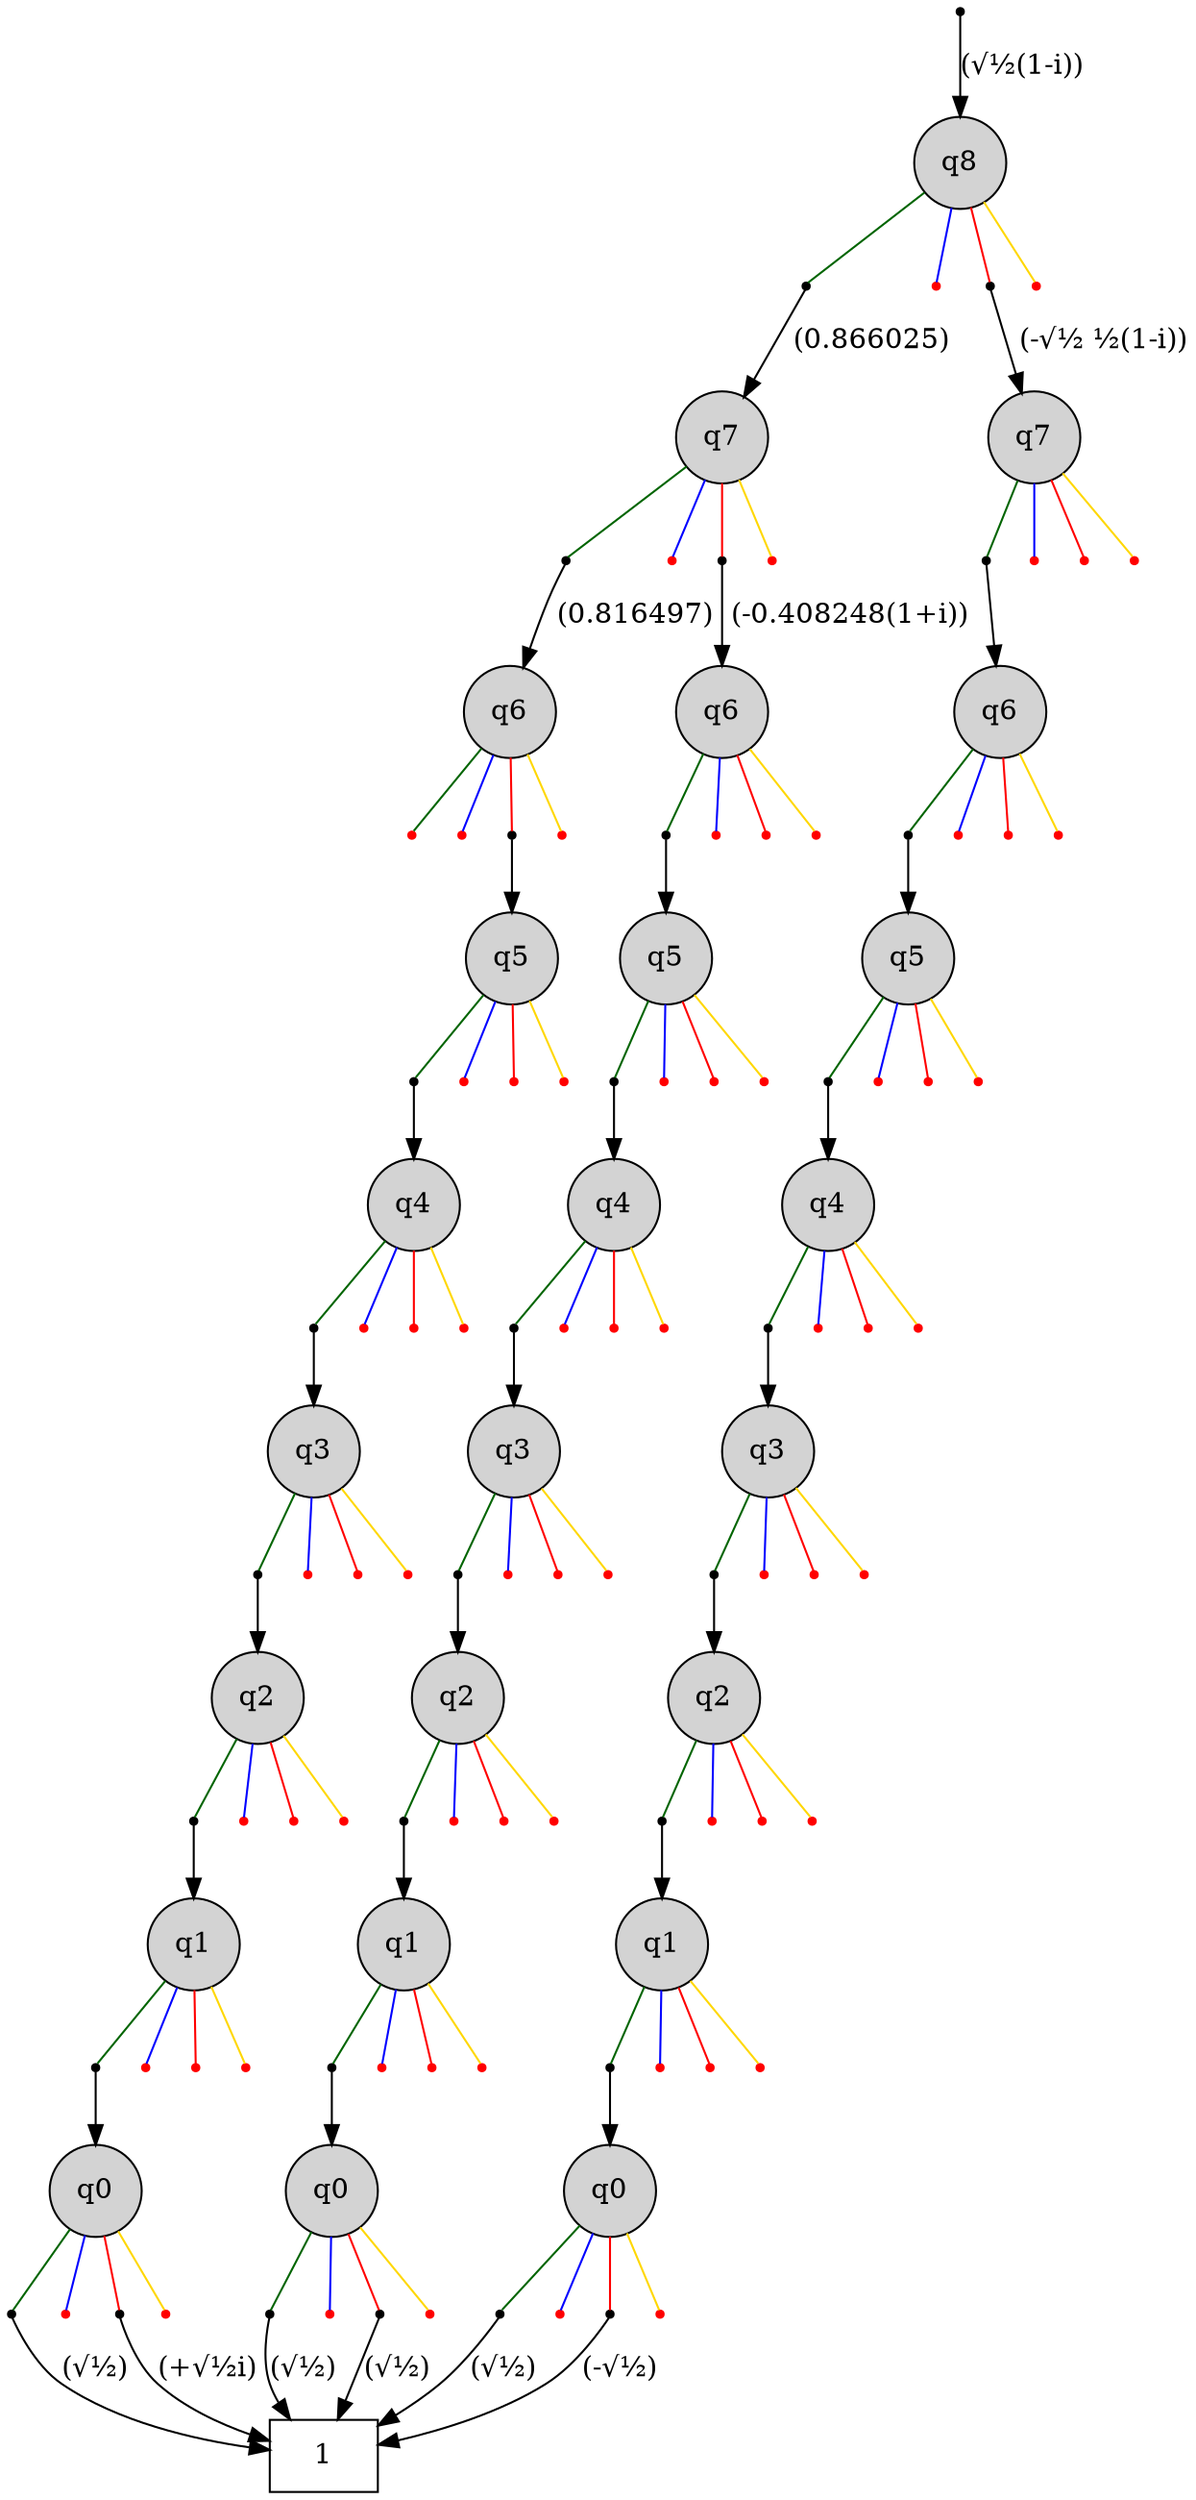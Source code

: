 digraph "DD" {
graph [center=true, ordering=out];
node [shape=circle, center=true];
"T" [ shape = box, label="1" ];
"R" [label="", shape=point];
"0" [ label="q8" ,style=filled, fillcolor=lightgray ];
"0h0"  [label="", shape=point];
"0h1"  [label="", shape=point , fillcolor=red, color=red];
"0h2"  [label="", shape=point];
"0h3"  [label="", shape=point , fillcolor=red, color=red];
"1" [ label="q7" ,style=filled, fillcolor=lightgray ];
"1h0"  [label="", shape=point];
"1h1"  [label="", shape=point , fillcolor=red, color=red];
"1h2"  [label="", shape=point];
"1h3"  [label="", shape=point , fillcolor=red, color=red];
"2" [ label="q7" ,style=filled, fillcolor=lightgray ];
"2h0"  [label="", shape=point];
"2h1"  [label="", shape=point , fillcolor=red, color=red];
"2h2"  [label="", shape=point , fillcolor=red, color=red];
"2h3"  [label="", shape=point , fillcolor=red, color=red];
"3" [ label="q6" ,style=filled, fillcolor=lightgray ];
"3h0"  [label="", shape=point , fillcolor=red, color=red];
"3h1"  [label="", shape=point , fillcolor=red, color=red];
"3h2"  [label="", shape=point];
"3h3"  [label="", shape=point , fillcolor=red, color=red];
"4" [ label="q6" ,style=filled, fillcolor=lightgray ];
"4h0"  [label="", shape=point];
"4h1"  [label="", shape=point , fillcolor=red, color=red];
"4h2"  [label="", shape=point , fillcolor=red, color=red];
"4h3"  [label="", shape=point , fillcolor=red, color=red];
"5" [ label="q6" ,style=filled, fillcolor=lightgray ];
"5h0"  [label="", shape=point];
"5h1"  [label="", shape=point , fillcolor=red, color=red];
"5h2"  [label="", shape=point , fillcolor=red, color=red];
"5h3"  [label="", shape=point , fillcolor=red, color=red];
"6" [ label="q5" ,style=filled, fillcolor=lightgray ];
"6h0"  [label="", shape=point];
"6h1"  [label="", shape=point , fillcolor=red, color=red];
"6h2"  [label="", shape=point , fillcolor=red, color=red];
"6h3"  [label="", shape=point , fillcolor=red, color=red];
"7" [ label="q5" ,style=filled, fillcolor=lightgray ];
"7h0"  [label="", shape=point];
"7h1"  [label="", shape=point , fillcolor=red, color=red];
"7h2"  [label="", shape=point , fillcolor=red, color=red];
"7h3"  [label="", shape=point , fillcolor=red, color=red];
"8" [ label="q5" ,style=filled, fillcolor=lightgray ];
"8h0"  [label="", shape=point];
"8h1"  [label="", shape=point , fillcolor=red, color=red];
"8h2"  [label="", shape=point , fillcolor=red, color=red];
"8h3"  [label="", shape=point , fillcolor=red, color=red];
"9" [ label="q4" ,style=filled, fillcolor=lightgray ];
"9h0"  [label="", shape=point];
"9h1"  [label="", shape=point , fillcolor=red, color=red];
"9h2"  [label="", shape=point , fillcolor=red, color=red];
"9h3"  [label="", shape=point , fillcolor=red, color=red];
"10" [ label="q4" ,style=filled, fillcolor=lightgray ];
"10h0"  [label="", shape=point];
"10h1"  [label="", shape=point , fillcolor=red, color=red];
"10h2"  [label="", shape=point , fillcolor=red, color=red];
"10h3"  [label="", shape=point , fillcolor=red, color=red];
"11" [ label="q4" ,style=filled, fillcolor=lightgray ];
"11h0"  [label="", shape=point];
"11h1"  [label="", shape=point , fillcolor=red, color=red];
"11h2"  [label="", shape=point , fillcolor=red, color=red];
"11h3"  [label="", shape=point , fillcolor=red, color=red];
"12" [ label="q3" ,style=filled, fillcolor=lightgray ];
"12h0"  [label="", shape=point];
"12h1"  [label="", shape=point , fillcolor=red, color=red];
"12h2"  [label="", shape=point , fillcolor=red, color=red];
"12h3"  [label="", shape=point , fillcolor=red, color=red];
"13" [ label="q3" ,style=filled, fillcolor=lightgray ];
"13h0"  [label="", shape=point];
"13h1"  [label="", shape=point , fillcolor=red, color=red];
"13h2"  [label="", shape=point , fillcolor=red, color=red];
"13h3"  [label="", shape=point , fillcolor=red, color=red];
"14" [ label="q3" ,style=filled, fillcolor=lightgray ];
"14h0"  [label="", shape=point];
"14h1"  [label="", shape=point , fillcolor=red, color=red];
"14h2"  [label="", shape=point , fillcolor=red, color=red];
"14h3"  [label="", shape=point , fillcolor=red, color=red];
"15" [ label="q2" ,style=filled, fillcolor=lightgray ];
"15h0"  [label="", shape=point];
"15h1"  [label="", shape=point , fillcolor=red, color=red];
"15h2"  [label="", shape=point , fillcolor=red, color=red];
"15h3"  [label="", shape=point , fillcolor=red, color=red];
"16" [ label="q2" ,style=filled, fillcolor=lightgray ];
"16h0"  [label="", shape=point];
"16h1"  [label="", shape=point , fillcolor=red, color=red];
"16h2"  [label="", shape=point , fillcolor=red, color=red];
"16h3"  [label="", shape=point , fillcolor=red, color=red];
"17" [ label="q2" ,style=filled, fillcolor=lightgray ];
"17h0"  [label="", shape=point];
"17h1"  [label="", shape=point , fillcolor=red, color=red];
"17h2"  [label="", shape=point , fillcolor=red, color=red];
"17h3"  [label="", shape=point , fillcolor=red, color=red];
"18" [ label="q1" ,style=filled, fillcolor=lightgray ];
"18h0"  [label="", shape=point];
"18h1"  [label="", shape=point , fillcolor=red, color=red];
"18h2"  [label="", shape=point , fillcolor=red, color=red];
"18h3"  [label="", shape=point , fillcolor=red, color=red];
"19" [ label="q1" ,style=filled, fillcolor=lightgray ];
"19h0"  [label="", shape=point];
"19h1"  [label="", shape=point , fillcolor=red, color=red];
"19h2"  [label="", shape=point , fillcolor=red, color=red];
"19h3"  [label="", shape=point , fillcolor=red, color=red];
"20" [ label="q1" ,style=filled, fillcolor=lightgray ];
"20h0"  [label="", shape=point];
"20h1"  [label="", shape=point , fillcolor=red, color=red];
"20h2"  [label="", shape=point , fillcolor=red, color=red];
"20h3"  [label="", shape=point , fillcolor=red, color=red];
"21" [ label="q0" ,style=filled, fillcolor=lightgray ];
"21h0"  [label="", shape=point ];
"21h1"  [label="", shape=point , fillcolor=red, color=red];
"21h2"  [label="", shape=point ];
"21h3"  [label="", shape=point , fillcolor=red, color=red];
"22" [ label="q0" ,style=filled, fillcolor=lightgray ];
"22h0"  [label="", shape=point ];
"22h1"  [label="", shape=point , fillcolor=red, color=red];
"22h2"  [label="", shape=point ];
"22h3"  [label="", shape=point , fillcolor=red, color=red];
"23" [ label="q0" ,style=filled, fillcolor=lightgray ];
"23h0"  [label="", shape=point ];
"23h1"  [label="", shape=point , fillcolor=red, color=red];
"23h2"  [label="", shape=point ];
"23h3"  [label="", shape=point , fillcolor=red, color=red];

"R" -> "0" [label="(√½(1-i))" ];
{rank=same; "0h0" "0h1" "0h2" "0h3"}
"0" -> "0h0" [arrowhead=none,color=darkgreen];
"0h0" -> "1" [label=" (0.866025)" ];
"0" -> "0h1" [arrowhead=none,color=blue];
"0" -> "0h2" [arrowhead=none,color=red];
"0h2" -> "2" [label=" (-√½ ½(1-i))" ];
"0" -> "0h3" [arrowhead=none,color=gold];
{rank=same; "1h0" "1h1" "1h2" "1h3"}
"1" -> "1h0" [arrowhead=none,color=darkgreen];
"1h0" -> "3" [label=" (0.816497)" ];
"1" -> "1h1" [arrowhead=none,color=blue];
"1" -> "1h2" [arrowhead=none,color=red];
"1h2" -> "4" [label=" (-0.408248(1+i))" ];
"1" -> "1h3" [arrowhead=none,color=gold];
{rank=same; "2h0" "2h1" "2h2" "2h3"}
"2" -> "2h0" [arrowhead=none,color=darkgreen];
"2h0" -> "5";
"2" -> "2h1" [arrowhead=none,color=blue];
"2" -> "2h2" [arrowhead=none,color=red];
"2" -> "2h3" [arrowhead=none,color=gold];
{rank=same; "3h0" "3h1" "3h2" "3h3"}
"3" -> "3h0" [arrowhead=none,color=darkgreen];
"3" -> "3h1" [arrowhead=none,color=blue];
"3" -> "3h2" [arrowhead=none,color=red];
"3h2" -> "6";
"3" -> "3h3" [arrowhead=none,color=gold];
{rank=same; "4h0" "4h1" "4h2" "4h3"}
"4" -> "4h0" [arrowhead=none,color=darkgreen];
"4h0" -> "7";
"4" -> "4h1" [arrowhead=none,color=blue];
"4" -> "4h2" [arrowhead=none,color=red];
"4" -> "4h3" [arrowhead=none,color=gold];
{rank=same; "5h0" "5h1" "5h2" "5h3"}
"5" -> "5h0" [arrowhead=none,color=darkgreen];
"5h0" -> "8";
"5" -> "5h1" [arrowhead=none,color=blue];
"5" -> "5h2" [arrowhead=none,color=red];
"5" -> "5h3" [arrowhead=none,color=gold];
{rank=same; "6h0" "6h1" "6h2" "6h3"}
"6" -> "6h0" [arrowhead=none,color=darkgreen];
"6h0" -> "9";
"6" -> "6h1" [arrowhead=none,color=blue];
"6" -> "6h2" [arrowhead=none,color=red];
"6" -> "6h3" [arrowhead=none,color=gold];
{rank=same; "7h0" "7h1" "7h2" "7h3"}
"7" -> "7h0" [arrowhead=none,color=darkgreen];
"7h0" -> "10";
"7" -> "7h1" [arrowhead=none,color=blue];
"7" -> "7h2" [arrowhead=none,color=red];
"7" -> "7h3" [arrowhead=none,color=gold];
{rank=same; "8h0" "8h1" "8h2" "8h3"}
"8" -> "8h0" [arrowhead=none,color=darkgreen];
"8h0" -> "11";
"8" -> "8h1" [arrowhead=none,color=blue];
"8" -> "8h2" [arrowhead=none,color=red];
"8" -> "8h3" [arrowhead=none,color=gold];
{rank=same; "9h0" "9h1" "9h2" "9h3"}
"9" -> "9h0" [arrowhead=none,color=darkgreen];
"9h0" -> "12";
"9" -> "9h1" [arrowhead=none,color=blue];
"9" -> "9h2" [arrowhead=none,color=red];
"9" -> "9h3" [arrowhead=none,color=gold];
{rank=same; "10h0" "10h1" "10h2" "10h3"}
"10" -> "10h0" [arrowhead=none,color=darkgreen];
"10h0" -> "13";
"10" -> "10h1" [arrowhead=none,color=blue];
"10" -> "10h2" [arrowhead=none,color=red];
"10" -> "10h3" [arrowhead=none,color=gold];
{rank=same; "11h0" "11h1" "11h2" "11h3"}
"11" -> "11h0" [arrowhead=none,color=darkgreen];
"11h0" -> "14";
"11" -> "11h1" [arrowhead=none,color=blue];
"11" -> "11h2" [arrowhead=none,color=red];
"11" -> "11h3" [arrowhead=none,color=gold];
{rank=same; "12h0" "12h1" "12h2" "12h3"}
"12" -> "12h0" [arrowhead=none,color=darkgreen];
"12h0" -> "15";
"12" -> "12h1" [arrowhead=none,color=blue];
"12" -> "12h2" [arrowhead=none,color=red];
"12" -> "12h3" [arrowhead=none,color=gold];
{rank=same; "13h0" "13h1" "13h2" "13h3"}
"13" -> "13h0" [arrowhead=none,color=darkgreen];
"13h0" -> "16";
"13" -> "13h1" [arrowhead=none,color=blue];
"13" -> "13h2" [arrowhead=none,color=red];
"13" -> "13h3" [arrowhead=none,color=gold];
{rank=same; "14h0" "14h1" "14h2" "14h3"}
"14" -> "14h0" [arrowhead=none,color=darkgreen];
"14h0" -> "17";
"14" -> "14h1" [arrowhead=none,color=blue];
"14" -> "14h2" [arrowhead=none,color=red];
"14" -> "14h3" [arrowhead=none,color=gold];
{rank=same; "15h0" "15h1" "15h2" "15h3"}
"15" -> "15h0" [arrowhead=none,color=darkgreen];
"15h0" -> "18";
"15" -> "15h1" [arrowhead=none,color=blue];
"15" -> "15h2" [arrowhead=none,color=red];
"15" -> "15h3" [arrowhead=none,color=gold];
{rank=same; "16h0" "16h1" "16h2" "16h3"}
"16" -> "16h0" [arrowhead=none,color=darkgreen];
"16h0" -> "19";
"16" -> "16h1" [arrowhead=none,color=blue];
"16" -> "16h2" [arrowhead=none,color=red];
"16" -> "16h3" [arrowhead=none,color=gold];
{rank=same; "17h0" "17h1" "17h2" "17h3"}
"17" -> "17h0" [arrowhead=none,color=darkgreen];
"17h0" -> "20";
"17" -> "17h1" [arrowhead=none,color=blue];
"17" -> "17h2" [arrowhead=none,color=red];
"17" -> "17h3" [arrowhead=none,color=gold];
{rank=same; "18h0" "18h1" "18h2" "18h3"}
"18" -> "18h0" [arrowhead=none,color=darkgreen];
"18h0" -> "21";
"18" -> "18h1" [arrowhead=none,color=blue];
"18" -> "18h2" [arrowhead=none,color=red];
"18" -> "18h3" [arrowhead=none,color=gold];
{rank=same; "19h0" "19h1" "19h2" "19h3"}
"19" -> "19h0" [arrowhead=none,color=darkgreen];
"19h0" -> "22";
"19" -> "19h1" [arrowhead=none,color=blue];
"19" -> "19h2" [arrowhead=none,color=red];
"19" -> "19h3" [arrowhead=none,color=gold];
{rank=same; "20h0" "20h1" "20h2" "20h3"}
"20" -> "20h0" [arrowhead=none,color=darkgreen];
"20h0" -> "23";
"20" -> "20h1" [arrowhead=none,color=blue];
"20" -> "20h2" [arrowhead=none,color=red];
"20" -> "20h3" [arrowhead=none,color=gold];
{rank=same; "21h0" "21h1" "21h2" "21h3"}
"21" -> "21h0" [arrowhead=none,color=darkgreen];
"21h0"-> "T" [label= "(√½)", ];
"21" -> "21h1" [arrowhead=none,color=blue];
"21" -> "21h2" [arrowhead=none,color=red];
"21h2"-> "T" [label= "(+√½i)", ];
"21" -> "21h3" [arrowhead=none,color=gold];
{rank=same; "22h0" "22h1" "22h2" "22h3"}
"22" -> "22h0" [arrowhead=none,color=darkgreen];
"22h0"-> "T" [label= "(√½)", ];
"22" -> "22h1" [arrowhead=none,color=blue];
"22" -> "22h2" [arrowhead=none,color=red];
"22h2"-> "T" [label= "(√½)", ];
"22" -> "22h3" [arrowhead=none,color=gold];
{rank=same; "23h0" "23h1" "23h2" "23h3"}
"23" -> "23h0" [arrowhead=none,color=darkgreen];
"23h0"-> "T" [label= "(√½)", ];
"23" -> "23h1" [arrowhead=none,color=blue];
"23" -> "23h2" [arrowhead=none,color=red];
"23h2"-> "T" [label= "(-√½)", ];
"23" -> "23h3" [arrowhead=none,color=gold];

}
